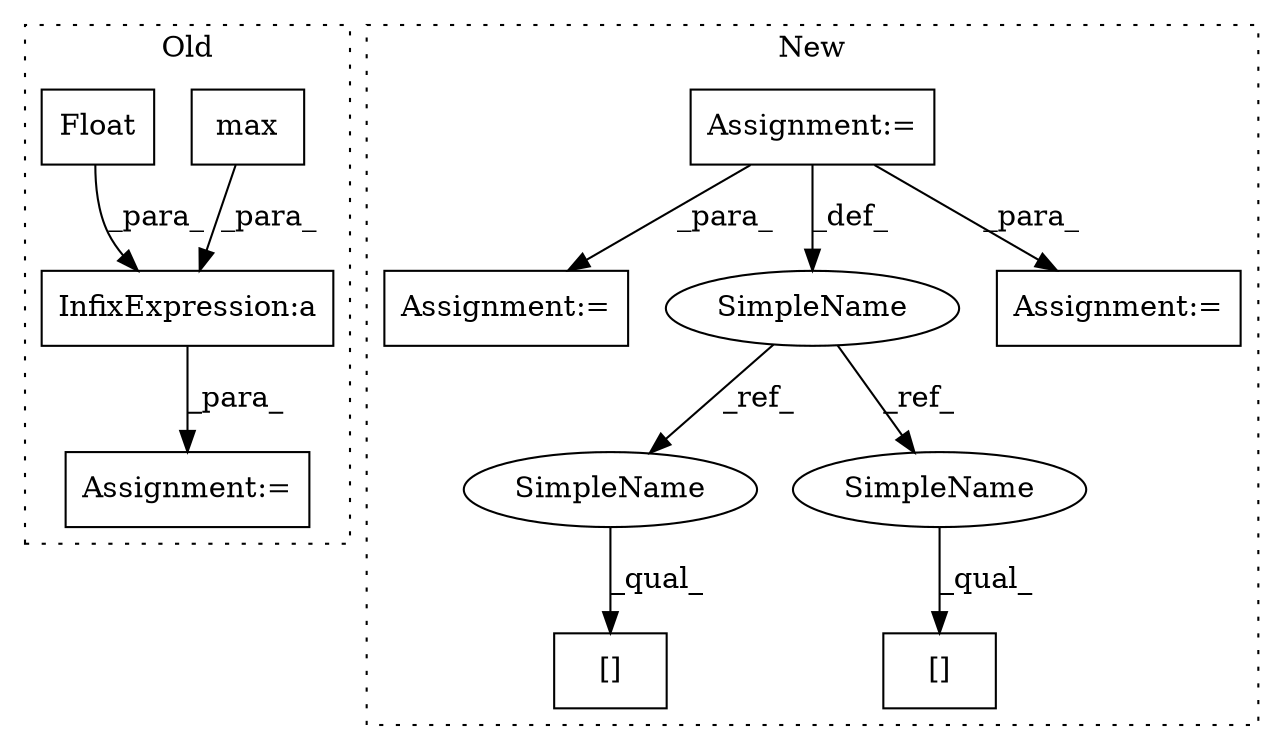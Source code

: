 digraph G {
subgraph cluster0 {
1 [label="max" a="32" s="686,715" l="4,1" shape="box"];
3 [label="Assignment:=" a="7" s="666" l="1" shape="box"];
8 [label="InfixExpression:a" a="27" s="683" l="3" shape="box"];
9 [label="Float" a="32" s="668,682" l="6,1" shape="box"];
label = "Old";
style="dotted";
}
subgraph cluster1 {
2 [label="[]" a="2" s="807,834" l="9,1" shape="box"];
4 [label="Assignment:=" a="7" s="697" l="1" shape="box"];
5 [label="Assignment:=" a="7" s="796" l="1" shape="box"];
6 [label="[]" a="2" s="864,891" l="9,1" shape="box"];
7 [label="SimpleName" a="42" s="689" l="8" shape="ellipse"];
10 [label="Assignment:=" a="7" s="853" l="1" shape="box"];
11 [label="SimpleName" a="42" s="864" l="8" shape="ellipse"];
12 [label="SimpleName" a="42" s="807" l="8" shape="ellipse"];
label = "New";
style="dotted";
}
1 -> 8 [label="_para_"];
4 -> 7 [label="_def_"];
4 -> 10 [label="_para_"];
4 -> 5 [label="_para_"];
7 -> 11 [label="_ref_"];
7 -> 12 [label="_ref_"];
8 -> 3 [label="_para_"];
9 -> 8 [label="_para_"];
11 -> 6 [label="_qual_"];
12 -> 2 [label="_qual_"];
}
